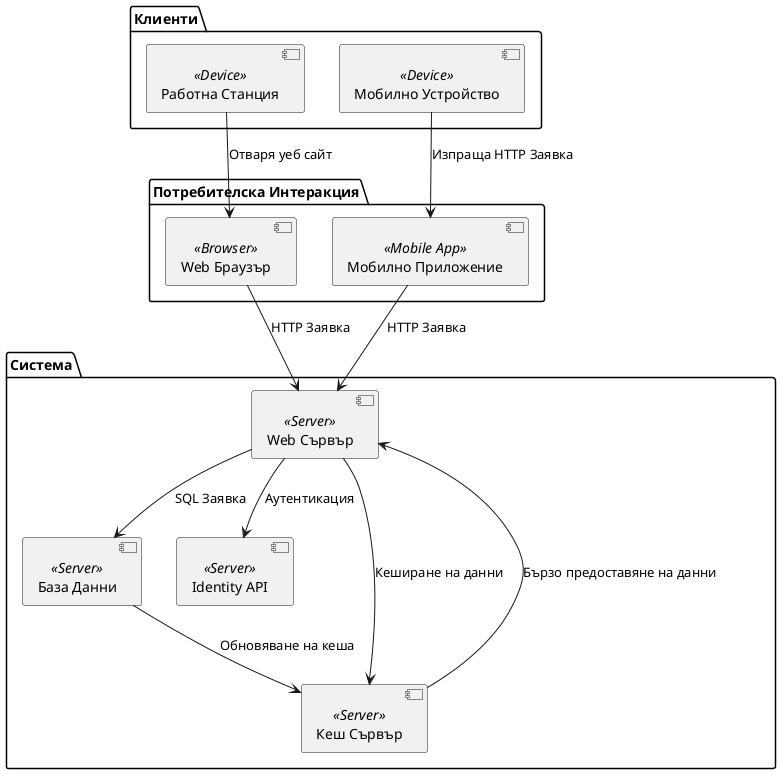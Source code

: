 @startuml DeploymentView
package "Система" {
  [Web Сървър] <<Server>>
  [База Данни] <<Server>>
  [Identity API] <<Server>>

  [Кеш Сървър] <<Server>>
}

package "Клиенти" {
  [Работна Станция] <<Device>>
  [Мобилно Устройство] <<Device>>
}

package "Потребителска Интеракция" {
  [Web Браузър] <<Browser>>
  [Мобилно Приложение] <<Mobile App>>
}

[Работна Станция] --> [Web Браузър] : "Отваря уеб сайт"
[Мобилно Устройство] --> [Мобилно Приложение] : "Изпраща HTTP Заявка"
[Web Браузър] --> [Web Сървър] : "HTTP Заявка"
[Мобилно Приложение] --> [Web Сървър] : "HTTP Заявка"

[Web Сървър] --> [Identity API] : "Аутентикация"
[Web Сървър] --> [База Данни] : "SQL Заявка"
[Web Сървър] --> [Кеш Сървър] : "Кеширане на данни"

[База Данни] --> [Кеш Сървър] : "Обновяване на кеша"
[Кеш Сървър] --> [Web Сървър] : "Бързо предоставяне на данни"
@enduml
